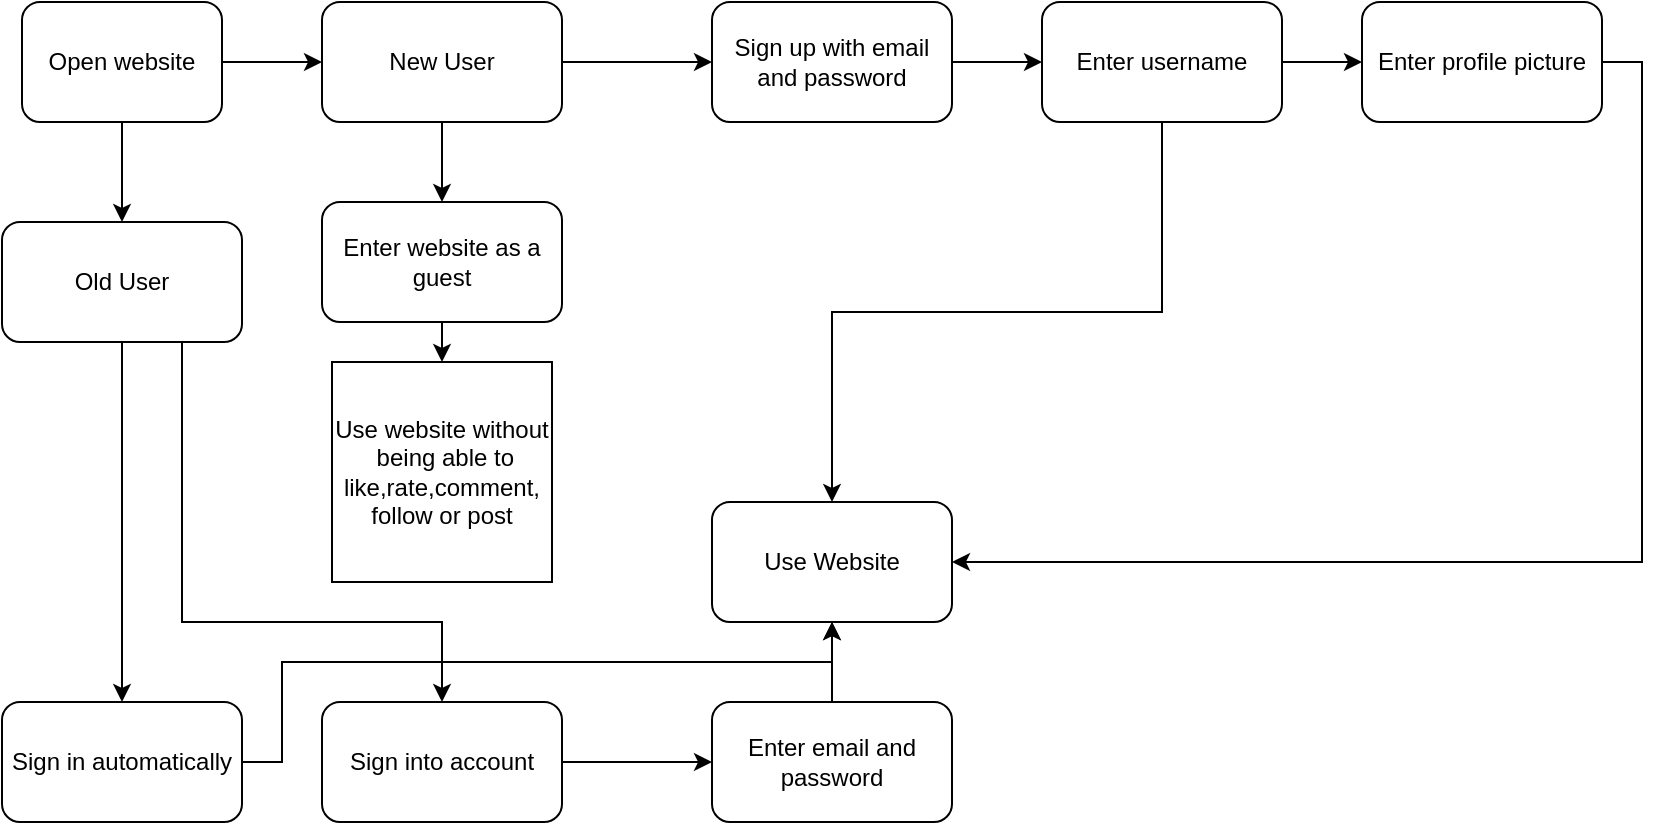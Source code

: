 <mxfile version="10.9.2" type="github"><diagram id="2xsL0AK_YZk6mKO3pM_I" name="Page-1"><mxGraphModel dx="844" dy="425" grid="1" gridSize="10" guides="1" tooltips="1" connect="1" arrows="1" fold="1" page="1" pageScale="1" pageWidth="850" pageHeight="1100" math="0" shadow="0"><root><mxCell id="0"/><mxCell id="1" parent="0"/><mxCell id="YDuxpUbCNExyV_PZfvCa-6" style="edgeStyle=orthogonalEdgeStyle;rounded=0;orthogonalLoop=1;jettySize=auto;html=1;" edge="1" parent="1" source="YDuxpUbCNExyV_PZfvCa-1"><mxGeometry relative="1" as="geometry"><mxPoint x="170" y="50" as="targetPoint"/></mxGeometry></mxCell><mxCell id="YDuxpUbCNExyV_PZfvCa-29" style="edgeStyle=orthogonalEdgeStyle;rounded=0;orthogonalLoop=1;jettySize=auto;html=1;exitX=0.5;exitY=1;exitDx=0;exitDy=0;entryX=0.5;entryY=0;entryDx=0;entryDy=0;" edge="1" parent="1" source="YDuxpUbCNExyV_PZfvCa-1" target="YDuxpUbCNExyV_PZfvCa-31"><mxGeometry relative="1" as="geometry"><mxPoint x="70" y="360" as="targetPoint"/></mxGeometry></mxCell><mxCell id="YDuxpUbCNExyV_PZfvCa-1" value="Open website" style="rounded=1;whiteSpace=wrap;html=1;" vertex="1" parent="1"><mxGeometry x="20" y="20" width="100" height="60" as="geometry"/></mxCell><mxCell id="YDuxpUbCNExyV_PZfvCa-11" style="edgeStyle=orthogonalEdgeStyle;rounded=0;orthogonalLoop=1;jettySize=auto;html=1;exitX=1;exitY=0.5;exitDx=0;exitDy=0;" edge="1" parent="1" source="YDuxpUbCNExyV_PZfvCa-3" target="YDuxpUbCNExyV_PZfvCa-12"><mxGeometry relative="1" as="geometry"><mxPoint x="540" y="50" as="targetPoint"/></mxGeometry></mxCell><mxCell id="YDuxpUbCNExyV_PZfvCa-3" value="Sign up with email and password" style="rounded=1;whiteSpace=wrap;html=1;" vertex="1" parent="1"><mxGeometry x="365" y="20" width="120" height="60" as="geometry"/></mxCell><mxCell id="YDuxpUbCNExyV_PZfvCa-8" style="edgeStyle=orthogonalEdgeStyle;rounded=0;orthogonalLoop=1;jettySize=auto;html=1;entryX=0;entryY=0.5;entryDx=0;entryDy=0;" edge="1" parent="1" source="YDuxpUbCNExyV_PZfvCa-7" target="YDuxpUbCNExyV_PZfvCa-3"><mxGeometry relative="1" as="geometry"/></mxCell><mxCell id="YDuxpUbCNExyV_PZfvCa-20" style="edgeStyle=orthogonalEdgeStyle;rounded=0;orthogonalLoop=1;jettySize=auto;html=1;exitX=0.5;exitY=1;exitDx=0;exitDy=0;" edge="1" parent="1" source="YDuxpUbCNExyV_PZfvCa-7"><mxGeometry relative="1" as="geometry"><mxPoint x="230" y="120" as="targetPoint"/></mxGeometry></mxCell><mxCell id="YDuxpUbCNExyV_PZfvCa-7" value="New User" style="rounded=1;whiteSpace=wrap;html=1;" vertex="1" parent="1"><mxGeometry x="170" y="20" width="120" height="60" as="geometry"/></mxCell><mxCell id="YDuxpUbCNExyV_PZfvCa-10" value="Use Website" style="rounded=1;whiteSpace=wrap;html=1;" vertex="1" parent="1"><mxGeometry x="365" y="270" width="120" height="60" as="geometry"/></mxCell><mxCell id="YDuxpUbCNExyV_PZfvCa-18" style="edgeStyle=orthogonalEdgeStyle;rounded=0;orthogonalLoop=1;jettySize=auto;html=1;exitX=1;exitY=0.5;exitDx=0;exitDy=0;" edge="1" parent="1" source="YDuxpUbCNExyV_PZfvCa-12" target="YDuxpUbCNExyV_PZfvCa-14"><mxGeometry relative="1" as="geometry"/></mxCell><mxCell id="YDuxpUbCNExyV_PZfvCa-19" style="edgeStyle=orthogonalEdgeStyle;rounded=0;orthogonalLoop=1;jettySize=auto;html=1;exitX=0.5;exitY=1;exitDx=0;exitDy=0;" edge="1" parent="1" source="YDuxpUbCNExyV_PZfvCa-12" target="YDuxpUbCNExyV_PZfvCa-10"><mxGeometry relative="1" as="geometry"/></mxCell><mxCell id="YDuxpUbCNExyV_PZfvCa-12" value="Enter username" style="rounded=1;whiteSpace=wrap;html=1;" vertex="1" parent="1"><mxGeometry x="530" y="20" width="120" height="60" as="geometry"/></mxCell><mxCell id="YDuxpUbCNExyV_PZfvCa-27" style="edgeStyle=orthogonalEdgeStyle;rounded=0;orthogonalLoop=1;jettySize=auto;html=1;exitX=1;exitY=0.5;exitDx=0;exitDy=0;entryX=1;entryY=0.5;entryDx=0;entryDy=0;" edge="1" parent="1" source="YDuxpUbCNExyV_PZfvCa-14" target="YDuxpUbCNExyV_PZfvCa-10"><mxGeometry relative="1" as="geometry"><mxPoint x="550" y="190" as="targetPoint"/><Array as="points"><mxPoint x="830" y="50"/><mxPoint x="830" y="300"/></Array></mxGeometry></mxCell><mxCell id="YDuxpUbCNExyV_PZfvCa-14" value="Enter profile picture" style="rounded=1;whiteSpace=wrap;html=1;" vertex="1" parent="1"><mxGeometry x="690" y="20" width="120" height="60" as="geometry"/></mxCell><mxCell id="YDuxpUbCNExyV_PZfvCa-23" style="edgeStyle=orthogonalEdgeStyle;rounded=0;orthogonalLoop=1;jettySize=auto;html=1;exitX=0.5;exitY=1;exitDx=0;exitDy=0;entryX=0.5;entryY=0;entryDx=0;entryDy=0;" edge="1" parent="1" source="YDuxpUbCNExyV_PZfvCa-21" target="YDuxpUbCNExyV_PZfvCa-22"><mxGeometry relative="1" as="geometry"/></mxCell><mxCell id="YDuxpUbCNExyV_PZfvCa-21" value="Enter website as a guest" style="rounded=1;whiteSpace=wrap;html=1;" vertex="1" parent="1"><mxGeometry x="170" y="120" width="120" height="60" as="geometry"/></mxCell><mxCell id="YDuxpUbCNExyV_PZfvCa-22" value="Use website without&lt;br&gt;&amp;nbsp;being able to like,rate,comment,&lt;br&gt;follow or post" style="whiteSpace=wrap;html=1;aspect=fixed;" vertex="1" parent="1"><mxGeometry x="175" y="200" width="110" height="110" as="geometry"/></mxCell><mxCell id="YDuxpUbCNExyV_PZfvCa-36" style="edgeStyle=orthogonalEdgeStyle;rounded=0;orthogonalLoop=1;jettySize=auto;html=1;entryX=0.5;entryY=0;entryDx=0;entryDy=0;" edge="1" parent="1" source="YDuxpUbCNExyV_PZfvCa-31" target="YDuxpUbCNExyV_PZfvCa-32"><mxGeometry relative="1" as="geometry"/></mxCell><mxCell id="YDuxpUbCNExyV_PZfvCa-37" style="edgeStyle=orthogonalEdgeStyle;rounded=0;orthogonalLoop=1;jettySize=auto;html=1;exitX=0.75;exitY=1;exitDx=0;exitDy=0;entryX=0.5;entryY=0;entryDx=0;entryDy=0;" edge="1" parent="1" source="YDuxpUbCNExyV_PZfvCa-31" target="YDuxpUbCNExyV_PZfvCa-38"><mxGeometry relative="1" as="geometry"><mxPoint x="230" y="360" as="targetPoint"/><Array as="points"><mxPoint x="100" y="330"/><mxPoint x="230" y="330"/></Array></mxGeometry></mxCell><mxCell id="YDuxpUbCNExyV_PZfvCa-31" value="Old User" style="rounded=1;whiteSpace=wrap;html=1;" vertex="1" parent="1"><mxGeometry x="10" y="130" width="120" height="60" as="geometry"/></mxCell><mxCell id="YDuxpUbCNExyV_PZfvCa-47" style="edgeStyle=orthogonalEdgeStyle;rounded=0;orthogonalLoop=1;jettySize=auto;html=1;exitX=1;exitY=0.5;exitDx=0;exitDy=0;" edge="1" parent="1" source="YDuxpUbCNExyV_PZfvCa-32"><mxGeometry relative="1" as="geometry"><mxPoint x="425" y="330" as="targetPoint"/><Array as="points"><mxPoint x="150" y="400"/><mxPoint x="150" y="350"/><mxPoint x="425" y="350"/></Array></mxGeometry></mxCell><mxCell id="YDuxpUbCNExyV_PZfvCa-32" value="Sign in automatically" style="rounded=1;whiteSpace=wrap;html=1;" vertex="1" parent="1"><mxGeometry x="10" y="370" width="120" height="60" as="geometry"/></mxCell><mxCell id="YDuxpUbCNExyV_PZfvCa-39" style="edgeStyle=orthogonalEdgeStyle;rounded=0;orthogonalLoop=1;jettySize=auto;html=1;entryX=0;entryY=0.5;entryDx=0;entryDy=0;" edge="1" parent="1" source="YDuxpUbCNExyV_PZfvCa-38" target="YDuxpUbCNExyV_PZfvCa-40"><mxGeometry relative="1" as="geometry"><mxPoint x="340" y="390" as="targetPoint"/><Array as="points"><mxPoint x="300" y="400"/><mxPoint x="300" y="400"/></Array></mxGeometry></mxCell><mxCell id="YDuxpUbCNExyV_PZfvCa-38" value="Sign into account" style="rounded=1;whiteSpace=wrap;html=1;" vertex="1" parent="1"><mxGeometry x="170" y="370" width="120" height="60" as="geometry"/></mxCell><mxCell id="YDuxpUbCNExyV_PZfvCa-45" style="edgeStyle=orthogonalEdgeStyle;rounded=0;orthogonalLoop=1;jettySize=auto;html=1;exitX=0.5;exitY=0;exitDx=0;exitDy=0;entryX=0.5;entryY=1;entryDx=0;entryDy=0;" edge="1" parent="1" source="YDuxpUbCNExyV_PZfvCa-40" target="YDuxpUbCNExyV_PZfvCa-10"><mxGeometry relative="1" as="geometry"/></mxCell><mxCell id="YDuxpUbCNExyV_PZfvCa-40" value="Enter email and password" style="rounded=1;whiteSpace=wrap;html=1;" vertex="1" parent="1"><mxGeometry x="365" y="370" width="120" height="60" as="geometry"/></mxCell></root></mxGraphModel></diagram></mxfile>